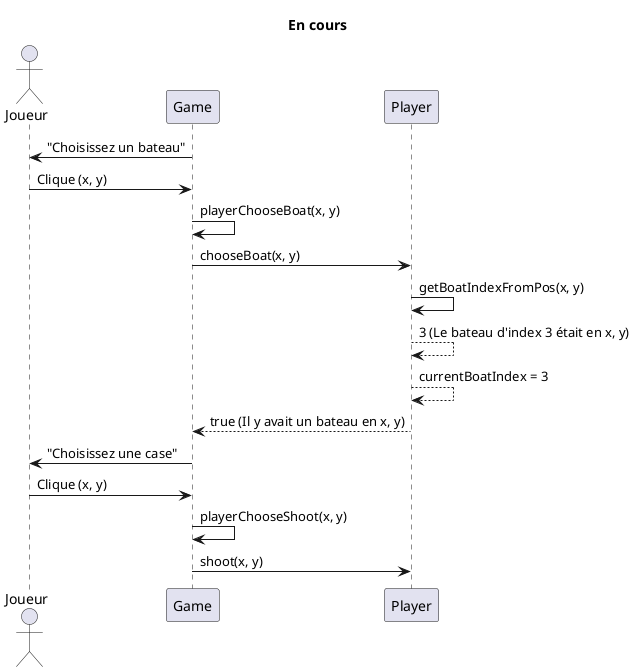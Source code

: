 @startuml

title En cours

actor Joueur
Game -> Joueur : "Choisissez un bateau"
Joueur -> Game : Clique (x, y)
Game -> Game : playerChooseBoat(x, y)
Game -> Player : chooseBoat(x, y)
Player -> Player : getBoatIndexFromPos(x, y)
Player --> Player : 3 (Le bateau d'index 3 était en x, y)
Player --> Player : currentBoatIndex = 3
Player --> Game : true (Il y avait un bateau en x, y)

Game -> Joueur : "Choisissez une case"
Joueur -> Game : Clique (x, y)
Game -> Game : playerChooseShoot(x, y)
Game -> Player : shoot(x, y)


@enduml